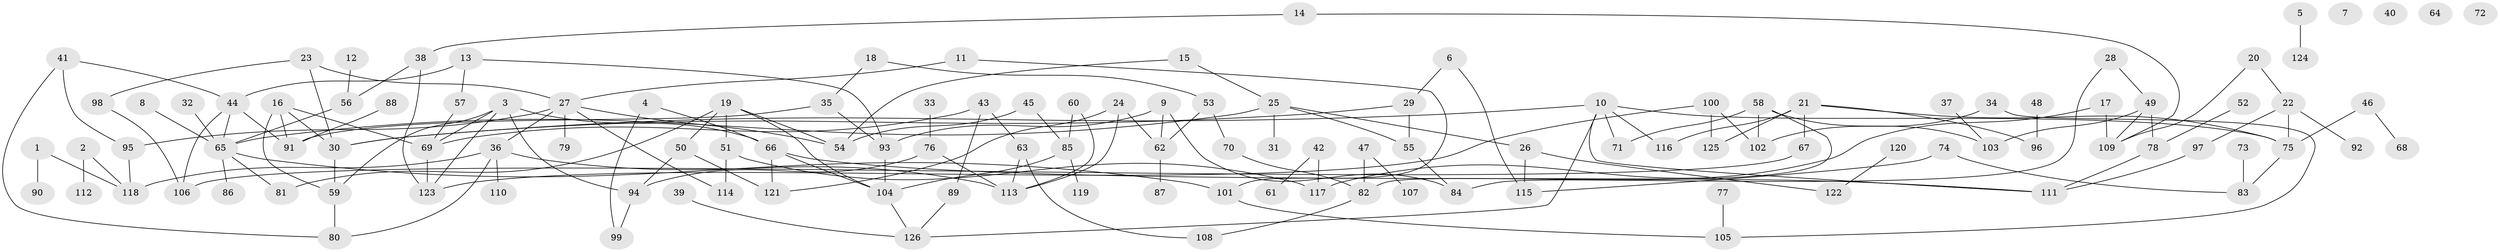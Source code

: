 // coarse degree distribution, {1: 0.25396825396825395, 2: 0.14285714285714285, 8: 0.031746031746031744, 0: 0.07936507936507936, 7: 0.031746031746031744, 4: 0.12698412698412698, 6: 0.047619047619047616, 5: 0.12698412698412698, 10: 0.031746031746031744, 3: 0.12698412698412698}
// Generated by graph-tools (version 1.1) at 2025/16/03/04/25 18:16:36]
// undirected, 126 vertices, 167 edges
graph export_dot {
graph [start="1"]
  node [color=gray90,style=filled];
  1;
  2;
  3;
  4;
  5;
  6;
  7;
  8;
  9;
  10;
  11;
  12;
  13;
  14;
  15;
  16;
  17;
  18;
  19;
  20;
  21;
  22;
  23;
  24;
  25;
  26;
  27;
  28;
  29;
  30;
  31;
  32;
  33;
  34;
  35;
  36;
  37;
  38;
  39;
  40;
  41;
  42;
  43;
  44;
  45;
  46;
  47;
  48;
  49;
  50;
  51;
  52;
  53;
  54;
  55;
  56;
  57;
  58;
  59;
  60;
  61;
  62;
  63;
  64;
  65;
  66;
  67;
  68;
  69;
  70;
  71;
  72;
  73;
  74;
  75;
  76;
  77;
  78;
  79;
  80;
  81;
  82;
  83;
  84;
  85;
  86;
  87;
  88;
  89;
  90;
  91;
  92;
  93;
  94;
  95;
  96;
  97;
  98;
  99;
  100;
  101;
  102;
  103;
  104;
  105;
  106;
  107;
  108;
  109;
  110;
  111;
  112;
  113;
  114;
  115;
  116;
  117;
  118;
  119;
  120;
  121;
  122;
  123;
  124;
  125;
  126;
  1 -- 90;
  1 -- 118;
  2 -- 112;
  2 -- 118;
  3 -- 59;
  3 -- 66;
  3 -- 69;
  3 -- 94;
  3 -- 123;
  4 -- 66;
  4 -- 99;
  5 -- 124;
  6 -- 29;
  6 -- 115;
  8 -- 65;
  9 -- 62;
  9 -- 84;
  9 -- 93;
  10 -- 30;
  10 -- 71;
  10 -- 75;
  10 -- 111;
  10 -- 116;
  10 -- 126;
  11 -- 27;
  11 -- 101;
  12 -- 56;
  13 -- 44;
  13 -- 57;
  13 -- 93;
  14 -- 38;
  14 -- 109;
  15 -- 25;
  15 -- 54;
  16 -- 30;
  16 -- 59;
  16 -- 69;
  16 -- 91;
  17 -- 109;
  17 -- 117;
  18 -- 35;
  18 -- 53;
  19 -- 50;
  19 -- 51;
  19 -- 54;
  19 -- 81;
  19 -- 104;
  20 -- 22;
  20 -- 109;
  21 -- 67;
  21 -- 75;
  21 -- 96;
  21 -- 116;
  21 -- 125;
  22 -- 75;
  22 -- 92;
  22 -- 97;
  23 -- 27;
  23 -- 30;
  23 -- 98;
  24 -- 62;
  24 -- 113;
  24 -- 121;
  25 -- 26;
  25 -- 31;
  25 -- 55;
  25 -- 65;
  26 -- 115;
  26 -- 122;
  27 -- 36;
  27 -- 54;
  27 -- 79;
  27 -- 95;
  27 -- 114;
  28 -- 49;
  28 -- 84;
  29 -- 30;
  29 -- 55;
  30 -- 59;
  32 -- 65;
  33 -- 76;
  34 -- 102;
  34 -- 105;
  35 -- 91;
  35 -- 93;
  36 -- 80;
  36 -- 110;
  36 -- 113;
  36 -- 118;
  37 -- 103;
  38 -- 56;
  38 -- 123;
  39 -- 126;
  41 -- 44;
  41 -- 80;
  41 -- 95;
  42 -- 61;
  42 -- 117;
  43 -- 63;
  43 -- 69;
  43 -- 89;
  44 -- 65;
  44 -- 91;
  44 -- 106;
  45 -- 54;
  45 -- 85;
  46 -- 68;
  46 -- 75;
  47 -- 82;
  47 -- 107;
  48 -- 96;
  49 -- 78;
  49 -- 103;
  49 -- 109;
  50 -- 94;
  50 -- 121;
  51 -- 114;
  51 -- 117;
  52 -- 78;
  53 -- 62;
  53 -- 70;
  55 -- 84;
  56 -- 65;
  57 -- 69;
  58 -- 71;
  58 -- 82;
  58 -- 102;
  58 -- 103;
  59 -- 80;
  60 -- 85;
  60 -- 113;
  62 -- 87;
  63 -- 108;
  63 -- 113;
  65 -- 81;
  65 -- 86;
  65 -- 101;
  66 -- 104;
  66 -- 111;
  66 -- 121;
  67 -- 106;
  69 -- 123;
  70 -- 82;
  73 -- 83;
  74 -- 83;
  74 -- 115;
  75 -- 83;
  76 -- 94;
  76 -- 113;
  77 -- 105;
  78 -- 111;
  82 -- 108;
  85 -- 104;
  85 -- 119;
  88 -- 91;
  89 -- 126;
  93 -- 104;
  94 -- 99;
  95 -- 118;
  97 -- 111;
  98 -- 106;
  100 -- 102;
  100 -- 123;
  100 -- 125;
  101 -- 105;
  104 -- 126;
  120 -- 122;
}
